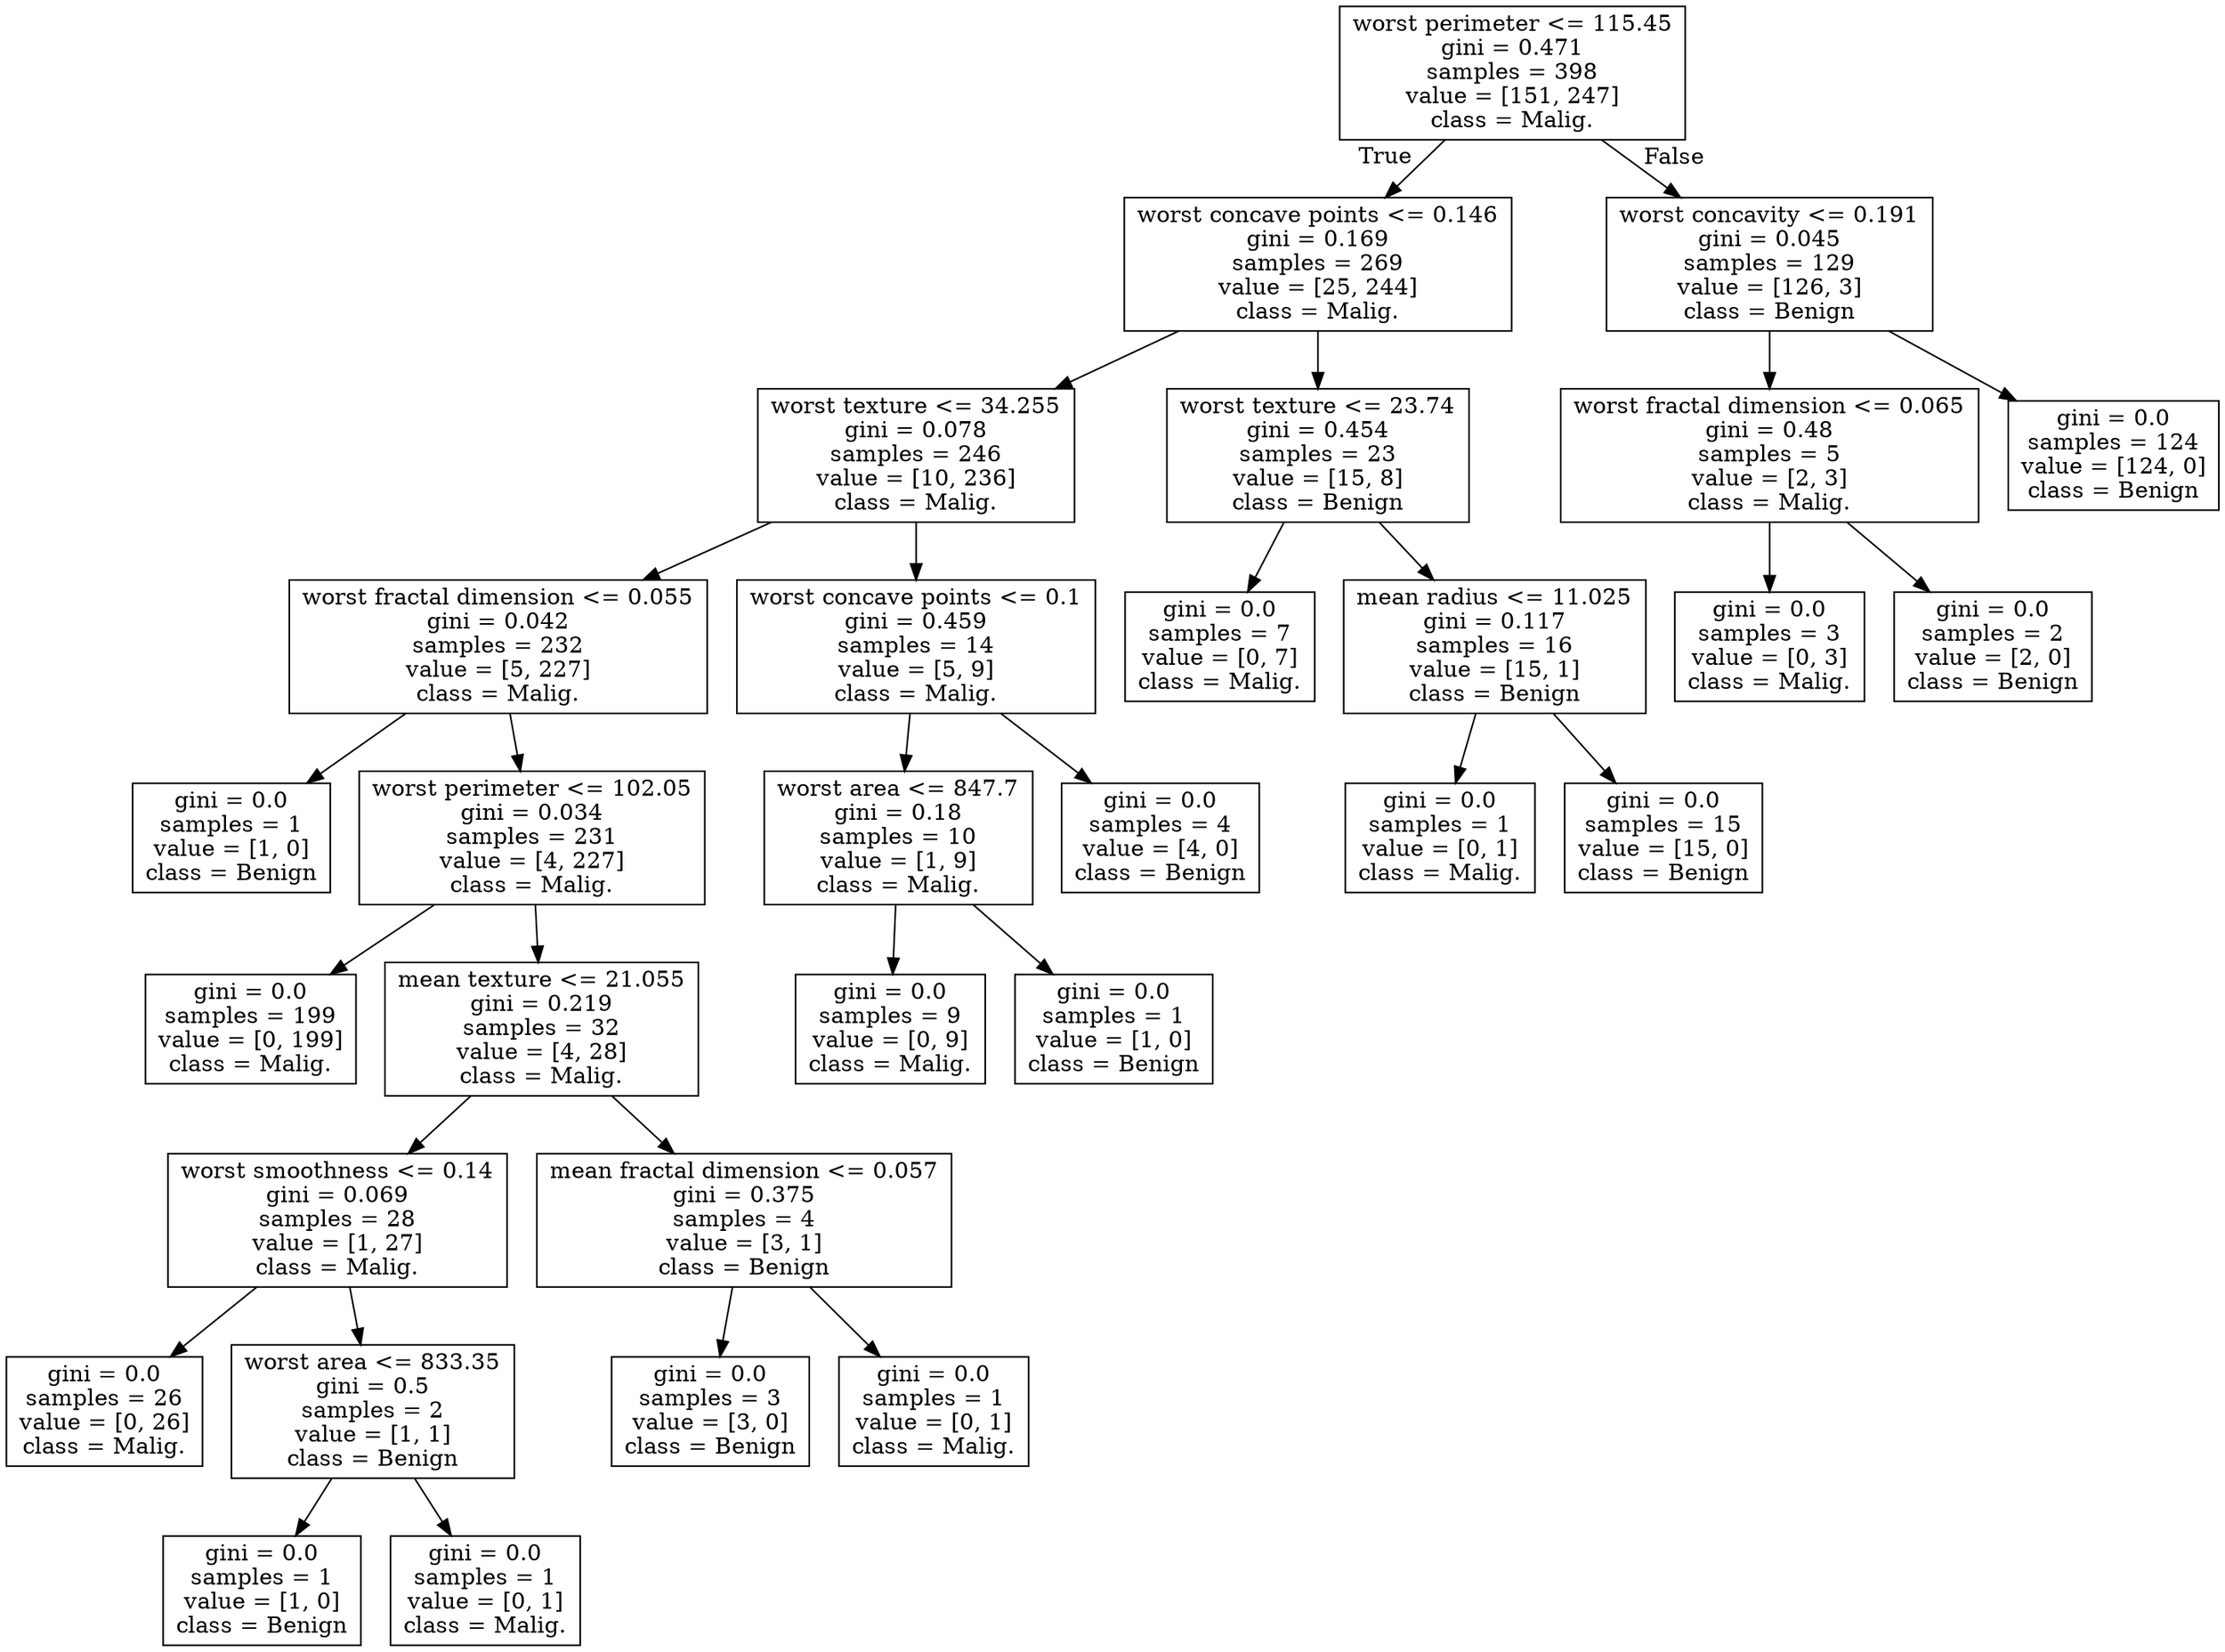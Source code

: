digraph Tree {
node [shape=box] ;
0 [label="worst perimeter <= 115.45\ngini = 0.471\nsamples = 398\nvalue = [151, 247]\nclass = Malig."] ;
1 [label="worst concave points <= 0.146\ngini = 0.169\nsamples = 269\nvalue = [25, 244]\nclass = Malig."] ;
0 -> 1 [labeldistance=2.5, labelangle=45, headlabel="True"] ;
2 [label="worst texture <= 34.255\ngini = 0.078\nsamples = 246\nvalue = [10, 236]\nclass = Malig."] ;
1 -> 2 ;
3 [label="worst fractal dimension <= 0.055\ngini = 0.042\nsamples = 232\nvalue = [5, 227]\nclass = Malig."] ;
2 -> 3 ;
4 [label="gini = 0.0\nsamples = 1\nvalue = [1, 0]\nclass = Benign"] ;
3 -> 4 ;
5 [label="worst perimeter <= 102.05\ngini = 0.034\nsamples = 231\nvalue = [4, 227]\nclass = Malig."] ;
3 -> 5 ;
6 [label="gini = 0.0\nsamples = 199\nvalue = [0, 199]\nclass = Malig."] ;
5 -> 6 ;
7 [label="mean texture <= 21.055\ngini = 0.219\nsamples = 32\nvalue = [4, 28]\nclass = Malig."] ;
5 -> 7 ;
8 [label="worst smoothness <= 0.14\ngini = 0.069\nsamples = 28\nvalue = [1, 27]\nclass = Malig."] ;
7 -> 8 ;
9 [label="gini = 0.0\nsamples = 26\nvalue = [0, 26]\nclass = Malig."] ;
8 -> 9 ;
10 [label="worst area <= 833.35\ngini = 0.5\nsamples = 2\nvalue = [1, 1]\nclass = Benign"] ;
8 -> 10 ;
11 [label="gini = 0.0\nsamples = 1\nvalue = [1, 0]\nclass = Benign"] ;
10 -> 11 ;
12 [label="gini = 0.0\nsamples = 1\nvalue = [0, 1]\nclass = Malig."] ;
10 -> 12 ;
13 [label="mean fractal dimension <= 0.057\ngini = 0.375\nsamples = 4\nvalue = [3, 1]\nclass = Benign"] ;
7 -> 13 ;
14 [label="gini = 0.0\nsamples = 3\nvalue = [3, 0]\nclass = Benign"] ;
13 -> 14 ;
15 [label="gini = 0.0\nsamples = 1\nvalue = [0, 1]\nclass = Malig."] ;
13 -> 15 ;
16 [label="worst concave points <= 0.1\ngini = 0.459\nsamples = 14\nvalue = [5, 9]\nclass = Malig."] ;
2 -> 16 ;
17 [label="worst area <= 847.7\ngini = 0.18\nsamples = 10\nvalue = [1, 9]\nclass = Malig."] ;
16 -> 17 ;
18 [label="gini = 0.0\nsamples = 9\nvalue = [0, 9]\nclass = Malig."] ;
17 -> 18 ;
19 [label="gini = 0.0\nsamples = 1\nvalue = [1, 0]\nclass = Benign"] ;
17 -> 19 ;
20 [label="gini = 0.0\nsamples = 4\nvalue = [4, 0]\nclass = Benign"] ;
16 -> 20 ;
21 [label="worst texture <= 23.74\ngini = 0.454\nsamples = 23\nvalue = [15, 8]\nclass = Benign"] ;
1 -> 21 ;
22 [label="gini = 0.0\nsamples = 7\nvalue = [0, 7]\nclass = Malig."] ;
21 -> 22 ;
23 [label="mean radius <= 11.025\ngini = 0.117\nsamples = 16\nvalue = [15, 1]\nclass = Benign"] ;
21 -> 23 ;
24 [label="gini = 0.0\nsamples = 1\nvalue = [0, 1]\nclass = Malig."] ;
23 -> 24 ;
25 [label="gini = 0.0\nsamples = 15\nvalue = [15, 0]\nclass = Benign"] ;
23 -> 25 ;
26 [label="worst concavity <= 0.191\ngini = 0.045\nsamples = 129\nvalue = [126, 3]\nclass = Benign"] ;
0 -> 26 [labeldistance=2.5, labelangle=-45, headlabel="False"] ;
27 [label="worst fractal dimension <= 0.065\ngini = 0.48\nsamples = 5\nvalue = [2, 3]\nclass = Malig."] ;
26 -> 27 ;
28 [label="gini = 0.0\nsamples = 3\nvalue = [0, 3]\nclass = Malig."] ;
27 -> 28 ;
29 [label="gini = 0.0\nsamples = 2\nvalue = [2, 0]\nclass = Benign"] ;
27 -> 29 ;
30 [label="gini = 0.0\nsamples = 124\nvalue = [124, 0]\nclass = Benign"] ;
26 -> 30 ;
}
